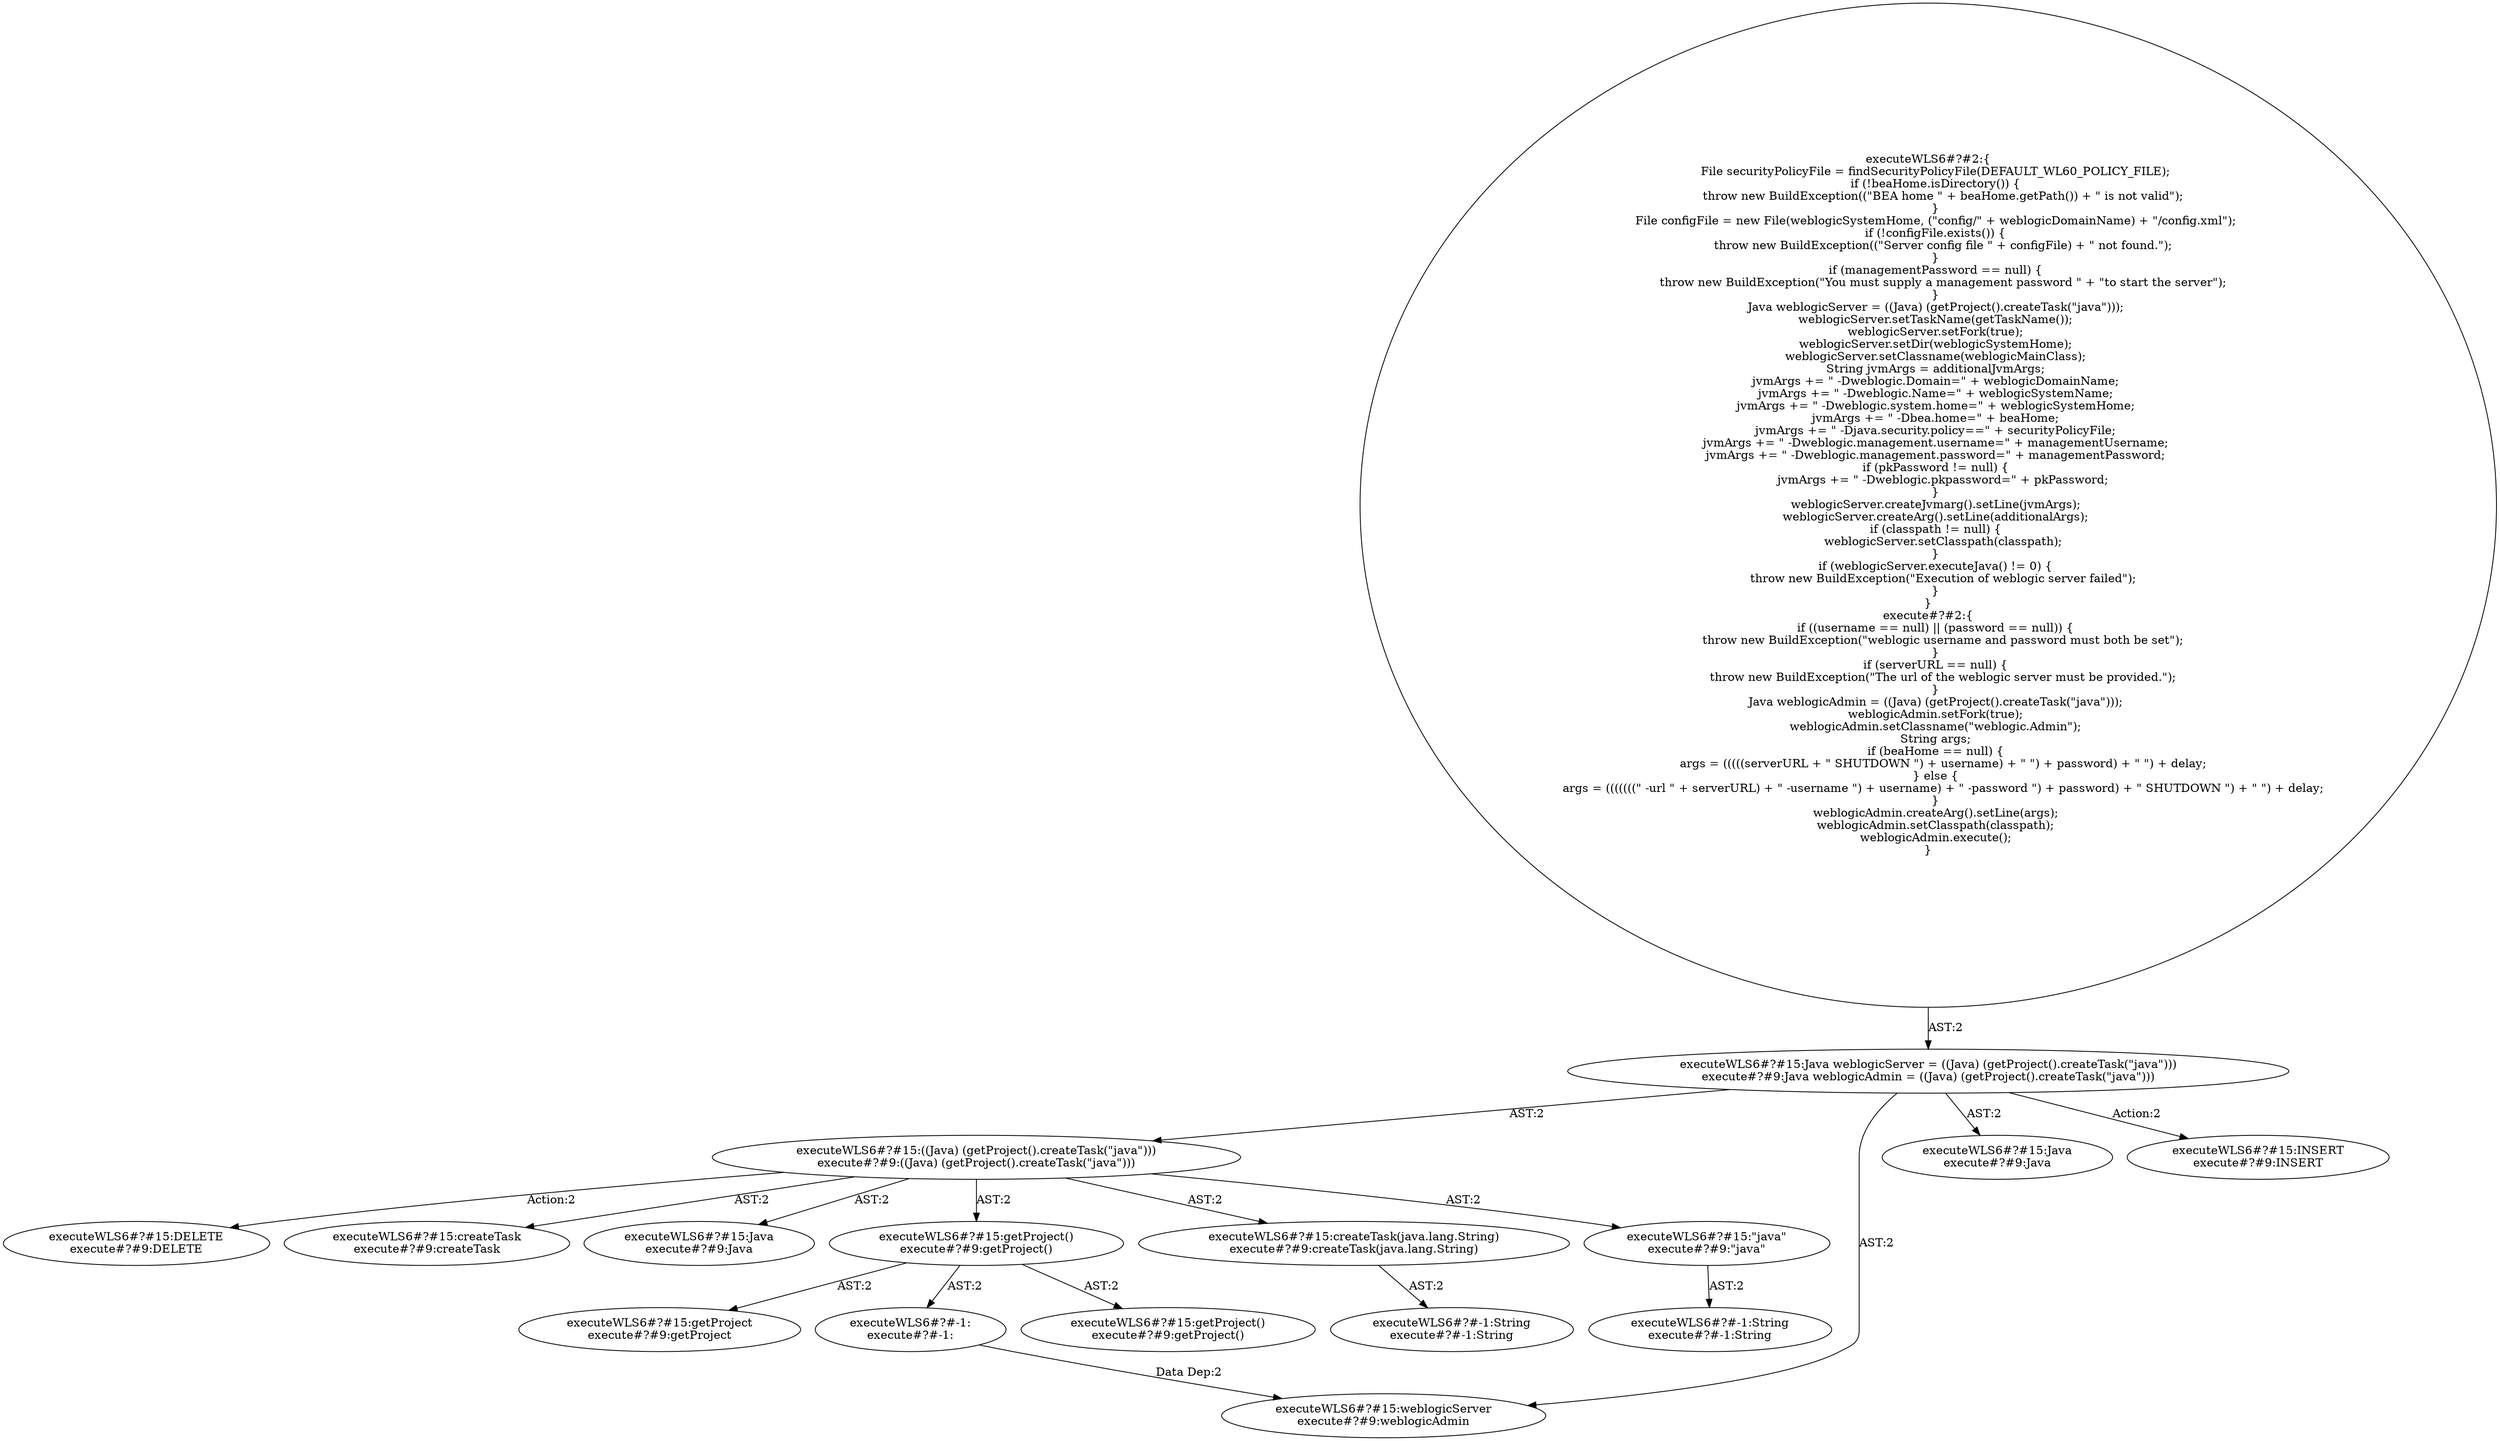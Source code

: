 digraph "Pattern" {
0 [label="executeWLS6#?#15:DELETE
execute#?#9:DELETE" shape=ellipse]
1 [label="executeWLS6#?#15:((Java) (getProject().createTask(\"java\")))
execute#?#9:((Java) (getProject().createTask(\"java\")))" shape=ellipse]
2 [label="executeWLS6#?#15:Java weblogicServer = ((Java) (getProject().createTask(\"java\")))
execute#?#9:Java weblogicAdmin = ((Java) (getProject().createTask(\"java\")))" shape=ellipse]
3 [label="executeWLS6#?#2:\{
    File securityPolicyFile = findSecurityPolicyFile(DEFAULT_WL60_POLICY_FILE);
    if (!beaHome.isDirectory()) \{
        throw new BuildException((\"BEA home \" + beaHome.getPath()) + \" is not valid\");
    \}
    File configFile = new File(weblogicSystemHome, (\"config/\" + weblogicDomainName) + \"/config.xml\");
    if (!configFile.exists()) \{
        throw new BuildException((\"Server config file \" + configFile) + \" not found.\");
    \}
    if (managementPassword == null) \{
        throw new BuildException(\"You must supply a management password \" + \"to start the server\");
    \}
    Java weblogicServer = ((Java) (getProject().createTask(\"java\")));
    weblogicServer.setTaskName(getTaskName());
    weblogicServer.setFork(true);
    weblogicServer.setDir(weblogicSystemHome);
    weblogicServer.setClassname(weblogicMainClass);
    String jvmArgs = additionalJvmArgs;
    jvmArgs += \" -Dweblogic.Domain=\" + weblogicDomainName;
    jvmArgs += \" -Dweblogic.Name=\" + weblogicSystemName;
    jvmArgs += \" -Dweblogic.system.home=\" + weblogicSystemHome;
    jvmArgs += \" -Dbea.home=\" + beaHome;
    jvmArgs += \" -Djava.security.policy==\" + securityPolicyFile;
    jvmArgs += \" -Dweblogic.management.username=\" + managementUsername;
    jvmArgs += \" -Dweblogic.management.password=\" + managementPassword;
    if (pkPassword != null) \{
        jvmArgs += \" -Dweblogic.pkpassword=\" + pkPassword;
    \}
    weblogicServer.createJvmarg().setLine(jvmArgs);
    weblogicServer.createArg().setLine(additionalArgs);
    if (classpath != null) \{
        weblogicServer.setClasspath(classpath);
    \}
    if (weblogicServer.executeJava() != 0) \{
        throw new BuildException(\"Execution of weblogic server failed\");
    \}
\}
execute#?#2:\{
    if ((username == null) || (password == null)) \{
        throw new BuildException(\"weblogic username and password must both be set\");
    \}
    if (serverURL == null) \{
        throw new BuildException(\"The url of the weblogic server must be provided.\");
    \}
    Java weblogicAdmin = ((Java) (getProject().createTask(\"java\")));
    weblogicAdmin.setFork(true);
    weblogicAdmin.setClassname(\"weblogic.Admin\");
    String args;
    if (beaHome == null) \{
        args = (((((serverURL + \" SHUTDOWN \") + username) + \" \") + password) + \" \") + delay;
    \} else \{
        args = (((((((\" -url \" + serverURL) + \" -username \") + username) + \" -password \") + password) + \" SHUTDOWN \") + \" \") + delay;
    \}
    weblogicAdmin.createArg().setLine(args);
    weblogicAdmin.setClasspath(classpath);
    weblogicAdmin.execute();
\}" shape=ellipse]
4 [label="executeWLS6#?#15:weblogicServer
execute#?#9:weblogicAdmin" shape=ellipse]
5 [label="executeWLS6#?#15:Java
execute#?#9:Java" shape=ellipse]
6 [label="executeWLS6#?#15:INSERT
execute#?#9:INSERT" shape=ellipse]
7 [label="executeWLS6#?#15:createTask
execute#?#9:createTask" shape=ellipse]
8 [label="executeWLS6#?#15:Java
execute#?#9:Java" shape=ellipse]
9 [label="executeWLS6#?#15:getProject()
execute#?#9:getProject()" shape=ellipse]
10 [label="executeWLS6#?#15:getProject
execute#?#9:getProject" shape=ellipse]
11 [label="executeWLS6#?#-1:
execute#?#-1:" shape=ellipse]
12 [label="executeWLS6#?#15:getProject()
execute#?#9:getProject()" shape=ellipse]
13 [label="executeWLS6#?#15:createTask(java.lang.String)
execute#?#9:createTask(java.lang.String)" shape=ellipse]
14 [label="executeWLS6#?#-1:String
execute#?#-1:String" shape=ellipse]
15 [label="executeWLS6#?#15:\"java\"
execute#?#9:\"java\"" shape=ellipse]
16 [label="executeWLS6#?#-1:String
execute#?#-1:String" shape=ellipse]
1 -> 0 [label="Action:2"];
1 -> 7 [label="AST:2"];
1 -> 8 [label="AST:2"];
1 -> 9 [label="AST:2"];
1 -> 13 [label="AST:2"];
1 -> 15 [label="AST:2"];
2 -> 1 [label="AST:2"];
2 -> 4 [label="AST:2"];
2 -> 5 [label="AST:2"];
2 -> 6 [label="Action:2"];
3 -> 2 [label="AST:2"];
9 -> 10 [label="AST:2"];
9 -> 11 [label="AST:2"];
9 -> 12 [label="AST:2"];
11 -> 4 [label="Data Dep:2"];
13 -> 14 [label="AST:2"];
15 -> 16 [label="AST:2"];
}